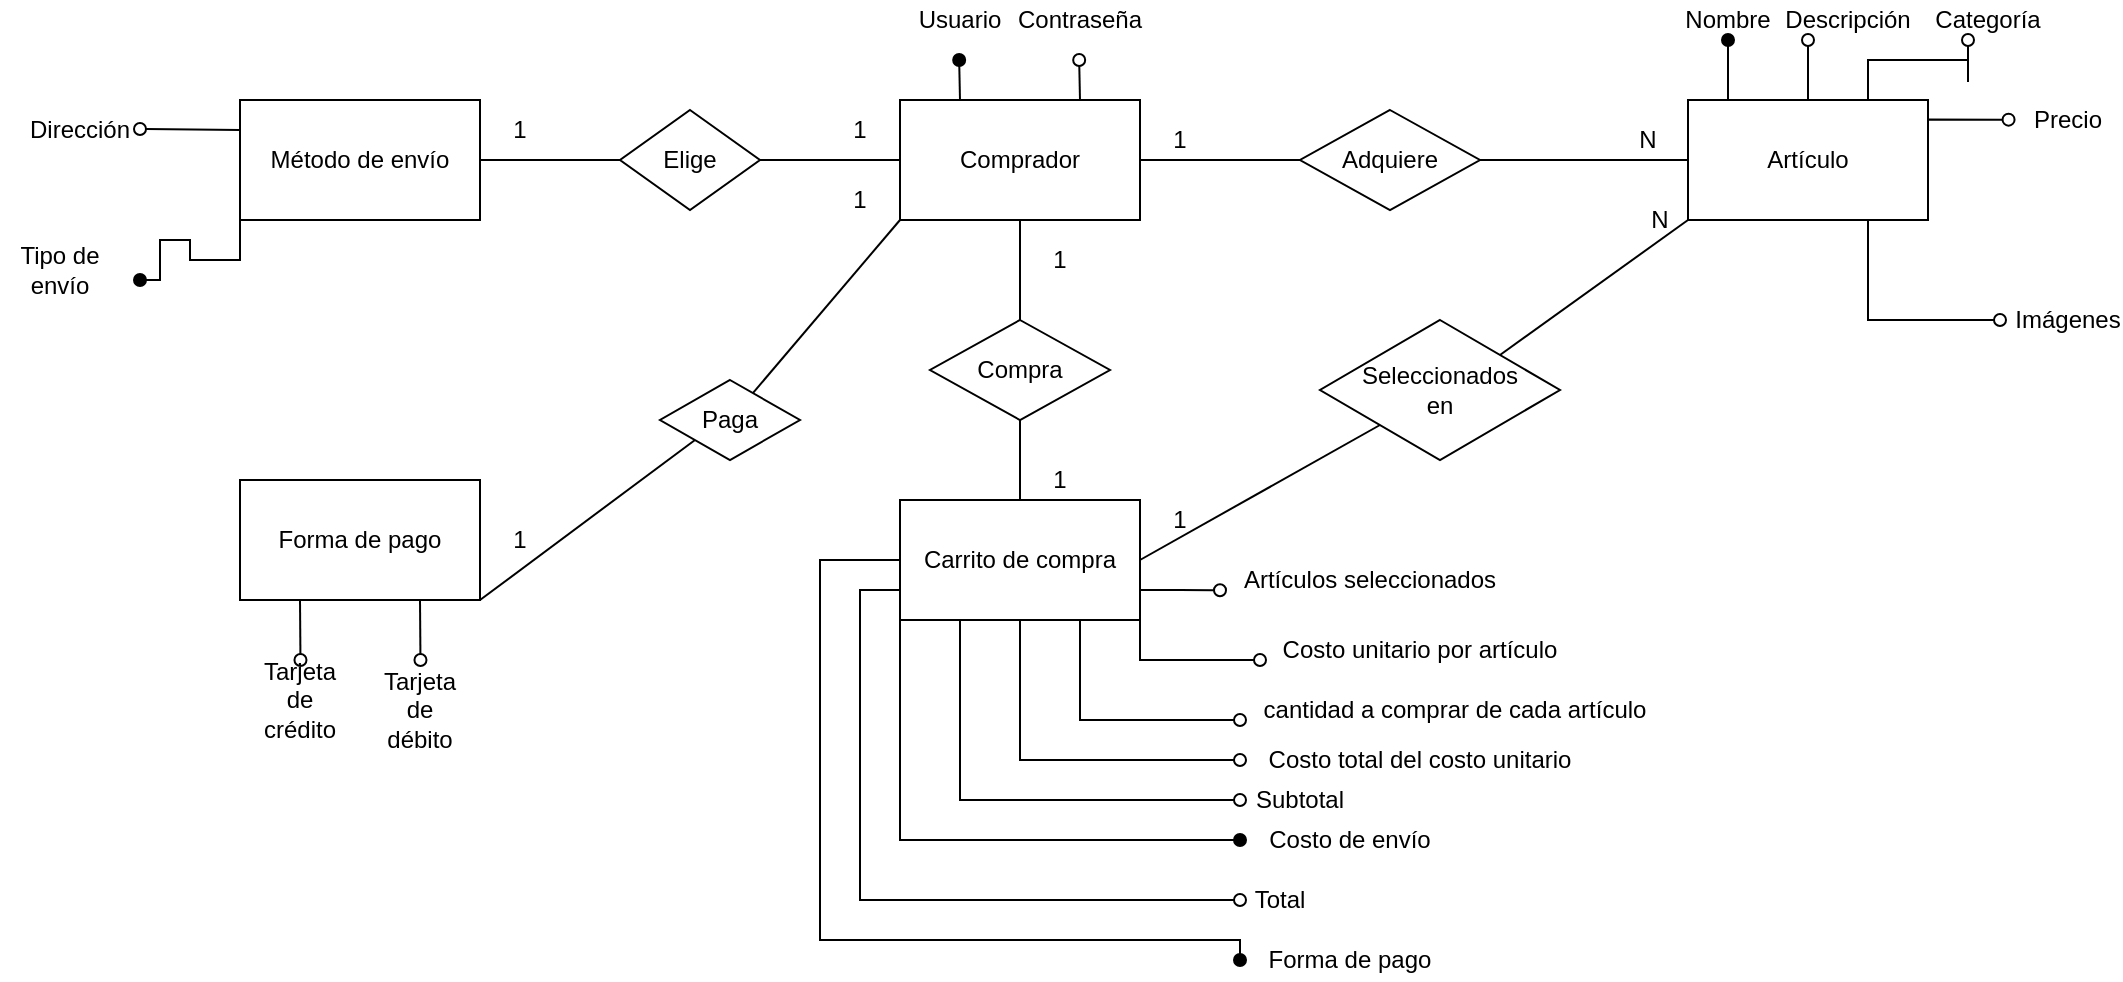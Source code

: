 <mxfile version="14.9.8" type="github">
  <diagram id="3mTYWU2lz0nCEsbg3SIH" name="Page-1">
    <mxGraphModel dx="1695" dy="450" grid="1" gridSize="10" guides="1" tooltips="1" connect="1" arrows="1" fold="1" page="1" pageScale="1" pageWidth="827" pageHeight="1169" math="0" shadow="0">
      <root>
        <mxCell id="0" />
        <mxCell id="1" parent="0" />
        <mxCell id="CqZ7eUVHcAjxJq2R7sdv-46" style="edgeStyle=orthogonalEdgeStyle;rounded=0;orthogonalLoop=1;jettySize=auto;html=1;exitX=1;exitY=0.5;exitDx=0;exitDy=0;startArrow=none;startFill=0;endArrow=none;endFill=0;entryX=0.05;entryY=0.5;entryDx=0;entryDy=0;entryPerimeter=0;" parent="1" source="CqZ7eUVHcAjxJq2R7sdv-40" target="CqZ7eUVHcAjxJq2R7sdv-2" edge="1">
          <mxGeometry relative="1" as="geometry">
            <mxPoint x="410" y="170" as="targetPoint" />
          </mxGeometry>
        </mxCell>
        <mxCell id="CqZ7eUVHcAjxJq2R7sdv-40" value="Adquiere" style="rhombus;whiteSpace=wrap;html=1;" parent="1" vertex="1">
          <mxGeometry x="220" y="145" width="90" height="50" as="geometry" />
        </mxCell>
        <mxCell id="CqZ7eUVHcAjxJq2R7sdv-59" style="edgeStyle=orthogonalEdgeStyle;rounded=0;orthogonalLoop=1;jettySize=auto;html=1;exitX=0.25;exitY=0;exitDx=0;exitDy=0;startArrow=none;startFill=0;endArrow=oval;endFill=1;" parent="1" source="CqZ7eUVHcAjxJq2R7sdv-44" edge="1">
          <mxGeometry relative="1" as="geometry">
            <mxPoint x="49.588" y="120" as="targetPoint" />
          </mxGeometry>
        </mxCell>
        <mxCell id="CqZ7eUVHcAjxJq2R7sdv-60" style="edgeStyle=orthogonalEdgeStyle;rounded=0;orthogonalLoop=1;jettySize=auto;html=1;exitX=0.75;exitY=0;exitDx=0;exitDy=0;startArrow=none;startFill=0;endArrow=oval;endFill=0;" parent="1" source="CqZ7eUVHcAjxJq2R7sdv-44" edge="1">
          <mxGeometry relative="1" as="geometry">
            <mxPoint x="109.588" y="120" as="targetPoint" />
          </mxGeometry>
        </mxCell>
        <mxCell id="CqZ7eUVHcAjxJq2R7sdv-44" value="Comprador" style="rounded=0;whiteSpace=wrap;html=1;" parent="1" vertex="1">
          <mxGeometry x="20" y="140" width="120" height="60" as="geometry" />
        </mxCell>
        <mxCell id="CqZ7eUVHcAjxJq2R7sdv-45" value="" style="endArrow=none;html=1;exitX=1;exitY=0.5;exitDx=0;exitDy=0;entryX=0;entryY=0.5;entryDx=0;entryDy=0;" parent="1" source="CqZ7eUVHcAjxJq2R7sdv-44" target="CqZ7eUVHcAjxJq2R7sdv-40" edge="1">
          <mxGeometry width="50" height="50" relative="1" as="geometry">
            <mxPoint x="340" y="240" as="sourcePoint" />
            <mxPoint x="390" y="190" as="targetPoint" />
          </mxGeometry>
        </mxCell>
        <mxCell id="CqZ7eUVHcAjxJq2R7sdv-47" value="1" style="text;html=1;strokeColor=none;fillColor=none;align=center;verticalAlign=middle;whiteSpace=wrap;rounded=0;" parent="1" vertex="1">
          <mxGeometry x="140" y="150" width="40" height="20" as="geometry" />
        </mxCell>
        <mxCell id="CqZ7eUVHcAjxJq2R7sdv-48" value="N" style="text;html=1;strokeColor=none;fillColor=none;align=center;verticalAlign=middle;whiteSpace=wrap;rounded=0;" parent="1" vertex="1">
          <mxGeometry x="374" y="150" width="40" height="20" as="geometry" />
        </mxCell>
        <mxCell id="CqZ7eUVHcAjxJq2R7sdv-19" style="edgeStyle=orthogonalEdgeStyle;rounded=0;orthogonalLoop=1;jettySize=auto;html=1;exitX=1;exitY=0.75;exitDx=0;exitDy=0;startArrow=none;startFill=0;endArrow=oval;endFill=0;entryX=-0.243;entryY=0.491;entryDx=0;entryDy=0;entryPerimeter=0;" parent="1" source="CqZ7eUVHcAjxJq2R7sdv-2" target="CqZ7eUVHcAjxJq2R7sdv-20" edge="1">
          <mxGeometry x="414" y="90" as="geometry">
            <mxPoint x="570" y="170" as="targetPoint" />
            <Array as="points">
              <mxPoint x="534" y="150" />
            </Array>
          </mxGeometry>
        </mxCell>
        <mxCell id="CqZ7eUVHcAjxJq2R7sdv-52" style="edgeStyle=orthogonalEdgeStyle;rounded=0;orthogonalLoop=1;jettySize=auto;html=1;exitX=0.75;exitY=1;exitDx=0;exitDy=0;startArrow=none;startFill=0;endArrow=oval;endFill=0;" parent="1" source="CqZ7eUVHcAjxJq2R7sdv-2" edge="1">
          <mxGeometry relative="1" as="geometry">
            <mxPoint x="570" y="250" as="targetPoint" />
            <Array as="points">
              <mxPoint x="504" y="250" />
            </Array>
          </mxGeometry>
        </mxCell>
        <mxCell id="CqZ7eUVHcAjxJq2R7sdv-2" value="Artículo" style="rounded=0;whiteSpace=wrap;html=1;" parent="1" vertex="1">
          <mxGeometry x="414" y="140" width="120" height="60" as="geometry" />
        </mxCell>
        <mxCell id="CqZ7eUVHcAjxJq2R7sdv-7" value="Descripción" style="text;html=1;strokeColor=none;fillColor=none;align=center;verticalAlign=middle;whiteSpace=wrap;rounded=0;" parent="1" vertex="1">
          <mxGeometry x="474" y="90" width="40" height="20" as="geometry" />
        </mxCell>
        <mxCell id="CqZ7eUVHcAjxJq2R7sdv-8" value="" style="edgeStyle=orthogonalEdgeStyle;rounded=0;orthogonalLoop=1;jettySize=auto;html=1;startArrow=none;startFill=0;endArrow=oval;endFill=1;exitX=0;exitY=0;exitDx=0;exitDy=0;entryX=0.5;entryY=1;entryDx=0;entryDy=0;" parent="1" source="CqZ7eUVHcAjxJq2R7sdv-2" target="CqZ7eUVHcAjxJq2R7sdv-9" edge="1">
          <mxGeometry x="414" y="90" as="geometry">
            <mxPoint x="404" y="120" as="sourcePoint" />
            <mxPoint x="454" y="120" as="targetPoint" />
          </mxGeometry>
        </mxCell>
        <mxCell id="CqZ7eUVHcAjxJq2R7sdv-9" value="Nombre" style="text;html=1;strokeColor=none;fillColor=none;align=center;verticalAlign=middle;whiteSpace=wrap;rounded=0;" parent="1" vertex="1">
          <mxGeometry x="414" y="90" width="40" height="20" as="geometry" />
        </mxCell>
        <mxCell id="CqZ7eUVHcAjxJq2R7sdv-13" value="" style="edgeStyle=orthogonalEdgeStyle;rounded=0;orthogonalLoop=1;jettySize=auto;html=1;startArrow=none;startFill=0;endArrow=oval;endFill=0;exitX=0.75;exitY=0;exitDx=0;exitDy=0;" parent="1" source="CqZ7eUVHcAjxJq2R7sdv-2" edge="1">
          <mxGeometry x="414" y="90" as="geometry">
            <mxPoint x="504" y="130" as="sourcePoint" />
            <mxPoint x="554" y="110" as="targetPoint" />
          </mxGeometry>
        </mxCell>
        <mxCell id="CqZ7eUVHcAjxJq2R7sdv-14" value="Categoría" style="text;html=1;align=center;verticalAlign=middle;whiteSpace=wrap;rounded=0;strokeWidth=1;" parent="1" vertex="1">
          <mxGeometry x="544" y="90" width="40" height="20" as="geometry" />
        </mxCell>
        <mxCell id="CqZ7eUVHcAjxJq2R7sdv-20" value="Precio" style="text;html=1;strokeColor=none;fillColor=none;align=center;verticalAlign=middle;whiteSpace=wrap;rounded=0;" parent="1" vertex="1">
          <mxGeometry x="584" y="140" width="40" height="20" as="geometry" />
        </mxCell>
        <mxCell id="CqZ7eUVHcAjxJq2R7sdv-28" value="Imágenes" style="text;html=1;strokeColor=none;fillColor=none;align=center;verticalAlign=middle;whiteSpace=wrap;rounded=0;" parent="1" vertex="1">
          <mxGeometry x="584" y="240" width="40" height="20" as="geometry" />
        </mxCell>
        <mxCell id="CqZ7eUVHcAjxJq2R7sdv-33" value="" style="endArrow=oval;html=1;endFill=0;" parent="1" edge="1">
          <mxGeometry x="414" y="90" width="50" height="50" as="geometry">
            <mxPoint x="474" y="140" as="sourcePoint" />
            <mxPoint x="474" y="110" as="targetPoint" />
          </mxGeometry>
        </mxCell>
        <mxCell id="CqZ7eUVHcAjxJq2R7sdv-62" value="Contraseña" style="text;html=1;strokeColor=none;fillColor=none;align=center;verticalAlign=middle;whiteSpace=wrap;rounded=0;" parent="1" vertex="1">
          <mxGeometry x="90" y="90" width="40" height="20" as="geometry" />
        </mxCell>
        <mxCell id="CqZ7eUVHcAjxJq2R7sdv-107" style="edgeStyle=orthogonalEdgeStyle;rounded=0;orthogonalLoop=1;jettySize=auto;html=1;exitX=1;exitY=0.75;exitDx=0;exitDy=0;startArrow=none;startFill=0;endArrow=oval;endFill=0;" parent="1" source="CqZ7eUVHcAjxJq2R7sdv-63" edge="1">
          <mxGeometry relative="1" as="geometry">
            <mxPoint x="180" y="385.118" as="targetPoint" />
          </mxGeometry>
        </mxCell>
        <mxCell id="CqZ7eUVHcAjxJq2R7sdv-108" style="edgeStyle=orthogonalEdgeStyle;rounded=0;orthogonalLoop=1;jettySize=auto;html=1;exitX=1;exitY=1;exitDx=0;exitDy=0;startArrow=none;startFill=0;endArrow=oval;endFill=0;" parent="1" source="CqZ7eUVHcAjxJq2R7sdv-63" edge="1">
          <mxGeometry relative="1" as="geometry">
            <mxPoint x="200" y="420" as="targetPoint" />
            <Array as="points">
              <mxPoint x="140" y="420" />
            </Array>
          </mxGeometry>
        </mxCell>
        <mxCell id="CqZ7eUVHcAjxJq2R7sdv-112" style="edgeStyle=orthogonalEdgeStyle;rounded=0;orthogonalLoop=1;jettySize=auto;html=1;exitX=0.75;exitY=1;exitDx=0;exitDy=0;startArrow=none;startFill=0;endArrow=oval;endFill=0;" parent="1" source="CqZ7eUVHcAjxJq2R7sdv-63" edge="1">
          <mxGeometry relative="1" as="geometry">
            <mxPoint x="190" y="450" as="targetPoint" />
            <Array as="points">
              <mxPoint x="110" y="450" />
            </Array>
          </mxGeometry>
        </mxCell>
        <mxCell id="CqZ7eUVHcAjxJq2R7sdv-115" style="edgeStyle=orthogonalEdgeStyle;rounded=0;orthogonalLoop=1;jettySize=auto;html=1;exitX=0.5;exitY=1;exitDx=0;exitDy=0;startArrow=none;startFill=0;endArrow=oval;endFill=0;" parent="1" source="CqZ7eUVHcAjxJq2R7sdv-63" edge="1">
          <mxGeometry relative="1" as="geometry">
            <mxPoint x="190" y="470" as="targetPoint" />
            <Array as="points">
              <mxPoint x="80" y="470" />
            </Array>
          </mxGeometry>
        </mxCell>
        <mxCell id="CqZ7eUVHcAjxJq2R7sdv-118" style="edgeStyle=orthogonalEdgeStyle;rounded=0;orthogonalLoop=1;jettySize=auto;html=1;exitX=0.25;exitY=1;exitDx=0;exitDy=0;startArrow=none;startFill=0;endArrow=oval;endFill=0;" parent="1" source="CqZ7eUVHcAjxJq2R7sdv-63" edge="1">
          <mxGeometry relative="1" as="geometry">
            <mxPoint x="190" y="490" as="targetPoint" />
            <Array as="points">
              <mxPoint x="50" y="490" />
            </Array>
          </mxGeometry>
        </mxCell>
        <mxCell id="CqZ7eUVHcAjxJq2R7sdv-121" style="edgeStyle=orthogonalEdgeStyle;rounded=0;orthogonalLoop=1;jettySize=auto;html=1;exitX=0;exitY=1;exitDx=0;exitDy=0;startArrow=none;startFill=0;endArrow=oval;endFill=1;" parent="1" source="CqZ7eUVHcAjxJq2R7sdv-63" edge="1">
          <mxGeometry relative="1" as="geometry">
            <mxPoint x="190" y="510" as="targetPoint" />
            <Array as="points">
              <mxPoint x="20" y="510" />
            </Array>
          </mxGeometry>
        </mxCell>
        <mxCell id="CqZ7eUVHcAjxJq2R7sdv-122" style="edgeStyle=orthogonalEdgeStyle;rounded=0;orthogonalLoop=1;jettySize=auto;html=1;exitX=0;exitY=0.75;exitDx=0;exitDy=0;startArrow=none;startFill=0;endArrow=oval;endFill=0;" parent="1" source="CqZ7eUVHcAjxJq2R7sdv-63" edge="1">
          <mxGeometry relative="1" as="geometry">
            <mxPoint x="190" y="540" as="targetPoint" />
            <Array as="points">
              <mxPoint y="385" />
              <mxPoint y="540" />
            </Array>
          </mxGeometry>
        </mxCell>
        <mxCell id="CqZ7eUVHcAjxJq2R7sdv-125" style="edgeStyle=orthogonalEdgeStyle;rounded=0;orthogonalLoop=1;jettySize=auto;html=1;exitX=0;exitY=0.5;exitDx=0;exitDy=0;startArrow=none;startFill=0;endArrow=oval;endFill=1;" parent="1" source="CqZ7eUVHcAjxJq2R7sdv-63" edge="1">
          <mxGeometry relative="1" as="geometry">
            <mxPoint x="190" y="570" as="targetPoint" />
            <Array as="points">
              <mxPoint x="-20" y="370" />
              <mxPoint x="-20" y="560" />
              <mxPoint x="190" y="560" />
            </Array>
          </mxGeometry>
        </mxCell>
        <mxCell id="CqZ7eUVHcAjxJq2R7sdv-63" value="Carrito de compra" style="rounded=0;whiteSpace=wrap;html=1;strokeColor=#000000;strokeWidth=1;fillColor=none;gradientColor=none;" parent="1" vertex="1">
          <mxGeometry x="20" y="340" width="120" height="60" as="geometry" />
        </mxCell>
        <mxCell id="CqZ7eUVHcAjxJq2R7sdv-65" value="" style="endArrow=none;html=1;" parent="1" edge="1">
          <mxGeometry width="50" height="50" relative="1" as="geometry">
            <mxPoint x="80" y="250" as="sourcePoint" />
            <mxPoint x="80" y="200" as="targetPoint" />
          </mxGeometry>
        </mxCell>
        <mxCell id="CqZ7eUVHcAjxJq2R7sdv-66" value="Compra" style="rhombus;whiteSpace=wrap;html=1;strokeColor=#000000;strokeWidth=1;fillColor=none;gradientColor=none;" parent="1" vertex="1">
          <mxGeometry x="35" y="250" width="90" height="50" as="geometry" />
        </mxCell>
        <mxCell id="CqZ7eUVHcAjxJq2R7sdv-67" value="" style="endArrow=none;html=1;" parent="1" edge="1">
          <mxGeometry width="50" height="50" relative="1" as="geometry">
            <mxPoint x="80" y="340" as="sourcePoint" />
            <mxPoint x="80" y="300" as="targetPoint" />
          </mxGeometry>
        </mxCell>
        <mxCell id="CqZ7eUVHcAjxJq2R7sdv-68" value="" style="endArrow=none;html=1;exitX=1;exitY=0;exitDx=0;exitDy=0;entryX=0;entryY=1;entryDx=0;entryDy=0;" parent="1" source="CqZ7eUVHcAjxJq2R7sdv-69" target="CqZ7eUVHcAjxJq2R7sdv-2" edge="1">
          <mxGeometry width="50" height="50" relative="1" as="geometry">
            <mxPoint x="350" y="260" as="sourcePoint" />
            <mxPoint x="410" y="199" as="targetPoint" />
          </mxGeometry>
        </mxCell>
        <mxCell id="CqZ7eUVHcAjxJq2R7sdv-69" value="Seleccionados &lt;br&gt;en" style="rhombus;whiteSpace=wrap;html=1;strokeColor=#000000;strokeWidth=1;fillColor=none;gradientColor=none;" parent="1" vertex="1">
          <mxGeometry x="230" y="250" width="120" height="70" as="geometry" />
        </mxCell>
        <mxCell id="CqZ7eUVHcAjxJq2R7sdv-70" value="" style="endArrow=none;html=1;exitX=1;exitY=0.5;exitDx=0;exitDy=0;entryX=0;entryY=1;entryDx=0;entryDy=0;" parent="1" source="CqZ7eUVHcAjxJq2R7sdv-63" target="CqZ7eUVHcAjxJq2R7sdv-69" edge="1">
          <mxGeometry width="50" height="50" relative="1" as="geometry">
            <mxPoint x="250" y="300" as="sourcePoint" />
            <mxPoint x="300" y="250" as="targetPoint" />
          </mxGeometry>
        </mxCell>
        <mxCell id="CqZ7eUVHcAjxJq2R7sdv-71" value="1" style="text;html=1;strokeColor=none;fillColor=none;align=center;verticalAlign=middle;whiteSpace=wrap;rounded=0;" parent="1" vertex="1">
          <mxGeometry x="80" y="210" width="40" height="20" as="geometry" />
        </mxCell>
        <mxCell id="CqZ7eUVHcAjxJq2R7sdv-72" value="1" style="text;html=1;strokeColor=none;fillColor=none;align=center;verticalAlign=middle;whiteSpace=wrap;rounded=0;" parent="1" vertex="1">
          <mxGeometry x="80" y="320" width="40" height="20" as="geometry" />
        </mxCell>
        <mxCell id="CqZ7eUVHcAjxJq2R7sdv-74" value="1" style="text;html=1;strokeColor=none;fillColor=none;align=center;verticalAlign=middle;whiteSpace=wrap;rounded=0;" parent="1" vertex="1">
          <mxGeometry x="140" y="340" width="40" height="20" as="geometry" />
        </mxCell>
        <mxCell id="CqZ7eUVHcAjxJq2R7sdv-76" value="N" style="text;html=1;strokeColor=none;fillColor=none;align=center;verticalAlign=middle;whiteSpace=wrap;rounded=0;" parent="1" vertex="1">
          <mxGeometry x="380" y="190" width="40" height="20" as="geometry" />
        </mxCell>
        <mxCell id="CqZ7eUVHcAjxJq2R7sdv-97" style="edgeStyle=orthogonalEdgeStyle;rounded=0;orthogonalLoop=1;jettySize=auto;html=1;exitX=0;exitY=0.25;exitDx=0;exitDy=0;startArrow=none;startFill=0;endArrow=oval;endFill=0;" parent="1" source="CqZ7eUVHcAjxJq2R7sdv-77" edge="1">
          <mxGeometry relative="1" as="geometry">
            <mxPoint x="-360" y="154.529" as="targetPoint" />
          </mxGeometry>
        </mxCell>
        <mxCell id="CqZ7eUVHcAjxJq2R7sdv-104" style="edgeStyle=orthogonalEdgeStyle;rounded=0;orthogonalLoop=1;jettySize=auto;html=1;exitX=0;exitY=1;exitDx=0;exitDy=0;startArrow=none;startFill=0;endArrow=oval;endFill=1;" parent="1" source="CqZ7eUVHcAjxJq2R7sdv-77" edge="1">
          <mxGeometry relative="1" as="geometry">
            <mxPoint x="-360" y="230" as="targetPoint" />
            <Array as="points">
              <mxPoint x="-310" y="220" />
              <mxPoint x="-335" y="220" />
              <mxPoint x="-335" y="210" />
              <mxPoint x="-350" y="210" />
              <mxPoint x="-350" y="230" />
            </Array>
          </mxGeometry>
        </mxCell>
        <mxCell id="CqZ7eUVHcAjxJq2R7sdv-77" value="Método de envío" style="rounded=0;whiteSpace=wrap;html=1;strokeColor=#000000;strokeWidth=1;fillColor=none;gradientColor=none;" parent="1" vertex="1">
          <mxGeometry x="-310" y="140" width="120" height="60" as="geometry" />
        </mxCell>
        <mxCell id="CqZ7eUVHcAjxJq2R7sdv-78" value="" style="endArrow=none;html=1;entryX=0;entryY=0.5;entryDx=0;entryDy=0;" parent="1" target="CqZ7eUVHcAjxJq2R7sdv-44" edge="1">
          <mxGeometry width="50" height="50" relative="1" as="geometry">
            <mxPoint x="-50" y="170" as="sourcePoint" />
            <mxPoint x="-25" y="175" as="targetPoint" />
          </mxGeometry>
        </mxCell>
        <mxCell id="CqZ7eUVHcAjxJq2R7sdv-79" value="Elige" style="rhombus;whiteSpace=wrap;html=1;strokeColor=#000000;strokeWidth=1;fillColor=none;gradientColor=none;" parent="1" vertex="1">
          <mxGeometry x="-120" y="145" width="70" height="50" as="geometry" />
        </mxCell>
        <mxCell id="CqZ7eUVHcAjxJq2R7sdv-80" value="" style="endArrow=none;html=1;exitX=1;exitY=0.5;exitDx=0;exitDy=0;entryX=0;entryY=0.5;entryDx=0;entryDy=0;" parent="1" source="CqZ7eUVHcAjxJq2R7sdv-77" target="CqZ7eUVHcAjxJq2R7sdv-79" edge="1">
          <mxGeometry width="50" height="50" relative="1" as="geometry">
            <mxPoint x="20" y="360" as="sourcePoint" />
            <mxPoint x="70" y="310" as="targetPoint" />
          </mxGeometry>
        </mxCell>
        <mxCell id="CqZ7eUVHcAjxJq2R7sdv-81" value="1" style="text;html=1;strokeColor=none;fillColor=none;align=center;verticalAlign=middle;whiteSpace=wrap;rounded=0;" parent="1" vertex="1">
          <mxGeometry x="-20" y="145" width="40" height="20" as="geometry" />
        </mxCell>
        <mxCell id="CqZ7eUVHcAjxJq2R7sdv-82" value="1" style="text;html=1;strokeColor=none;fillColor=none;align=center;verticalAlign=middle;whiteSpace=wrap;rounded=0;" parent="1" vertex="1">
          <mxGeometry x="-190" y="145" width="40" height="20" as="geometry" />
        </mxCell>
        <mxCell id="CqZ7eUVHcAjxJq2R7sdv-91" style="edgeStyle=orthogonalEdgeStyle;rounded=0;orthogonalLoop=1;jettySize=auto;html=1;exitX=0.25;exitY=1;exitDx=0;exitDy=0;startArrow=none;startFill=0;endArrow=oval;endFill=0;" parent="1" source="CqZ7eUVHcAjxJq2R7sdv-83" edge="1">
          <mxGeometry relative="1" as="geometry">
            <mxPoint x="-279.765" y="420" as="targetPoint" />
          </mxGeometry>
        </mxCell>
        <mxCell id="CqZ7eUVHcAjxJq2R7sdv-92" style="edgeStyle=orthogonalEdgeStyle;rounded=0;orthogonalLoop=1;jettySize=auto;html=1;exitX=0.75;exitY=1;exitDx=0;exitDy=0;startArrow=none;startFill=0;endArrow=oval;endFill=0;" parent="1" source="CqZ7eUVHcAjxJq2R7sdv-83" edge="1">
          <mxGeometry relative="1" as="geometry">
            <mxPoint x="-219.765" y="420" as="targetPoint" />
          </mxGeometry>
        </mxCell>
        <mxCell id="CqZ7eUVHcAjxJq2R7sdv-83" value="Forma de pago" style="rounded=0;whiteSpace=wrap;html=1;strokeColor=#000000;strokeWidth=1;fillColor=none;gradientColor=none;" parent="1" vertex="1">
          <mxGeometry x="-310" y="330" width="120" height="60" as="geometry" />
        </mxCell>
        <mxCell id="CqZ7eUVHcAjxJq2R7sdv-84" value="Paga" style="rhombus;whiteSpace=wrap;html=1;strokeColor=#000000;strokeWidth=1;fillColor=none;gradientColor=none;" parent="1" vertex="1">
          <mxGeometry x="-100" y="280" width="70" height="40" as="geometry" />
        </mxCell>
        <mxCell id="CqZ7eUVHcAjxJq2R7sdv-85" value="" style="endArrow=none;html=1;entryX=0;entryY=1;entryDx=0;entryDy=0;" parent="1" source="CqZ7eUVHcAjxJq2R7sdv-84" target="CqZ7eUVHcAjxJq2R7sdv-44" edge="1">
          <mxGeometry width="50" height="50" relative="1" as="geometry">
            <mxPoint x="-50" y="280" as="sourcePoint" />
            <mxPoint x="70" y="310" as="targetPoint" />
          </mxGeometry>
        </mxCell>
        <mxCell id="CqZ7eUVHcAjxJq2R7sdv-86" value="" style="endArrow=none;html=1;exitX=1;exitY=1;exitDx=0;exitDy=0;entryX=0;entryY=1;entryDx=0;entryDy=0;" parent="1" source="CqZ7eUVHcAjxJq2R7sdv-83" target="CqZ7eUVHcAjxJq2R7sdv-84" edge="1">
          <mxGeometry width="50" height="50" relative="1" as="geometry">
            <mxPoint x="20" y="360" as="sourcePoint" />
            <mxPoint x="70" y="310" as="targetPoint" />
          </mxGeometry>
        </mxCell>
        <mxCell id="CqZ7eUVHcAjxJq2R7sdv-87" value="1" style="text;html=1;strokeColor=none;fillColor=none;align=center;verticalAlign=middle;whiteSpace=wrap;rounded=0;" parent="1" vertex="1">
          <mxGeometry x="-190" y="350" width="40" height="20" as="geometry" />
        </mxCell>
        <mxCell id="CqZ7eUVHcAjxJq2R7sdv-88" value="1" style="text;html=1;strokeColor=none;fillColor=none;align=center;verticalAlign=middle;whiteSpace=wrap;rounded=0;" parent="1" vertex="1">
          <mxGeometry x="-20" y="180" width="40" height="20" as="geometry" />
        </mxCell>
        <mxCell id="CqZ7eUVHcAjxJq2R7sdv-89" value="Usuario" style="text;html=1;strokeColor=none;fillColor=none;align=center;verticalAlign=middle;whiteSpace=wrap;rounded=0;" parent="1" vertex="1">
          <mxGeometry x="30" y="90" width="40" height="20" as="geometry" />
        </mxCell>
        <mxCell id="CqZ7eUVHcAjxJq2R7sdv-94" value="Tarjeta de crédito" style="text;html=1;strokeColor=none;fillColor=none;align=center;verticalAlign=middle;whiteSpace=wrap;rounded=0;" parent="1" vertex="1">
          <mxGeometry x="-300" y="430" width="40" height="20" as="geometry" />
        </mxCell>
        <mxCell id="CqZ7eUVHcAjxJq2R7sdv-95" value="Tarjeta de débito" style="text;html=1;strokeColor=none;fillColor=none;align=center;verticalAlign=middle;whiteSpace=wrap;rounded=0;" parent="1" vertex="1">
          <mxGeometry x="-240" y="435" width="40" height="20" as="geometry" />
        </mxCell>
        <mxCell id="CqZ7eUVHcAjxJq2R7sdv-100" value="Dirección" style="text;html=1;strokeColor=none;fillColor=none;align=center;verticalAlign=middle;whiteSpace=wrap;rounded=0;" parent="1" vertex="1">
          <mxGeometry x="-410" y="145" width="40" height="20" as="geometry" />
        </mxCell>
        <mxCell id="CqZ7eUVHcAjxJq2R7sdv-105" value="Tipo de envío" style="text;html=1;strokeColor=none;fillColor=none;align=center;verticalAlign=middle;whiteSpace=wrap;rounded=0;" parent="1" vertex="1">
          <mxGeometry x="-430" y="215" width="60" height="20" as="geometry" />
        </mxCell>
        <mxCell id="CqZ7eUVHcAjxJq2R7sdv-109" value="Artículos seleccionados" style="text;html=1;strokeColor=none;fillColor=none;align=center;verticalAlign=middle;whiteSpace=wrap;rounded=0;" parent="1" vertex="1">
          <mxGeometry x="185" y="370" width="140" height="20" as="geometry" />
        </mxCell>
        <mxCell id="CqZ7eUVHcAjxJq2R7sdv-111" value="Costo unitario por artículo" style="text;html=1;strokeColor=none;fillColor=none;align=center;verticalAlign=middle;whiteSpace=wrap;rounded=0;" parent="1" vertex="1">
          <mxGeometry x="210" y="400" width="140" height="30" as="geometry" />
        </mxCell>
        <mxCell id="CqZ7eUVHcAjxJq2R7sdv-113" value="cantidad a comprar de cada artículo" style="text;html=1;strokeColor=none;fillColor=none;align=center;verticalAlign=middle;whiteSpace=wrap;rounded=0;" parent="1" vertex="1">
          <mxGeometry x="200" y="430" width="195" height="30" as="geometry" />
        </mxCell>
        <mxCell id="CqZ7eUVHcAjxJq2R7sdv-116" value="Costo total del costo unitario" style="text;html=1;strokeColor=none;fillColor=none;align=center;verticalAlign=middle;whiteSpace=wrap;rounded=0;" parent="1" vertex="1">
          <mxGeometry x="200" y="460" width="160" height="20" as="geometry" />
        </mxCell>
        <mxCell id="CqZ7eUVHcAjxJq2R7sdv-119" value="Subtotal" style="text;html=1;strokeColor=none;fillColor=none;align=center;verticalAlign=middle;whiteSpace=wrap;rounded=0;" parent="1" vertex="1">
          <mxGeometry x="200" y="480" width="40" height="20" as="geometry" />
        </mxCell>
        <mxCell id="CqZ7eUVHcAjxJq2R7sdv-123" value="Total" style="text;html=1;strokeColor=none;fillColor=none;align=center;verticalAlign=middle;whiteSpace=wrap;rounded=0;" parent="1" vertex="1">
          <mxGeometry x="190" y="530" width="40" height="20" as="geometry" />
        </mxCell>
        <mxCell id="CqZ7eUVHcAjxJq2R7sdv-124" value="Costo de envío" style="text;html=1;strokeColor=none;fillColor=none;align=center;verticalAlign=middle;whiteSpace=wrap;rounded=0;" parent="1" vertex="1">
          <mxGeometry x="200" y="500" width="90" height="20" as="geometry" />
        </mxCell>
        <mxCell id="CqZ7eUVHcAjxJq2R7sdv-126" value="Forma de pago" style="text;html=1;strokeColor=none;fillColor=none;align=center;verticalAlign=middle;whiteSpace=wrap;rounded=0;" parent="1" vertex="1">
          <mxGeometry x="200" y="560" width="90" height="20" as="geometry" />
        </mxCell>
      </root>
    </mxGraphModel>
  </diagram>
</mxfile>
